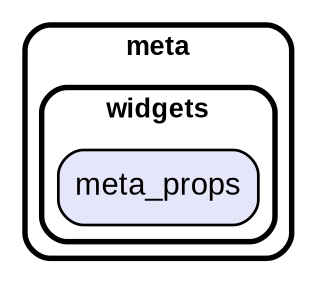 digraph "" {
  graph [style=rounded fontname="Arial Black" fontsize=13 penwidth=2.6];
  node [shape=rect style="filled,rounded" fontname=Arial fontsize=15 fillcolor=Lavender penwidth=1.3];
  edge [penwidth=1.3];
  "/widgets/meta_props.dart" [label="meta_props"];
  subgraph "cluster~" {
    label="meta";
    subgraph "cluster~/widgets" {
      label="widgets";
      "/widgets/meta_props.dart";
    }
  }
}
